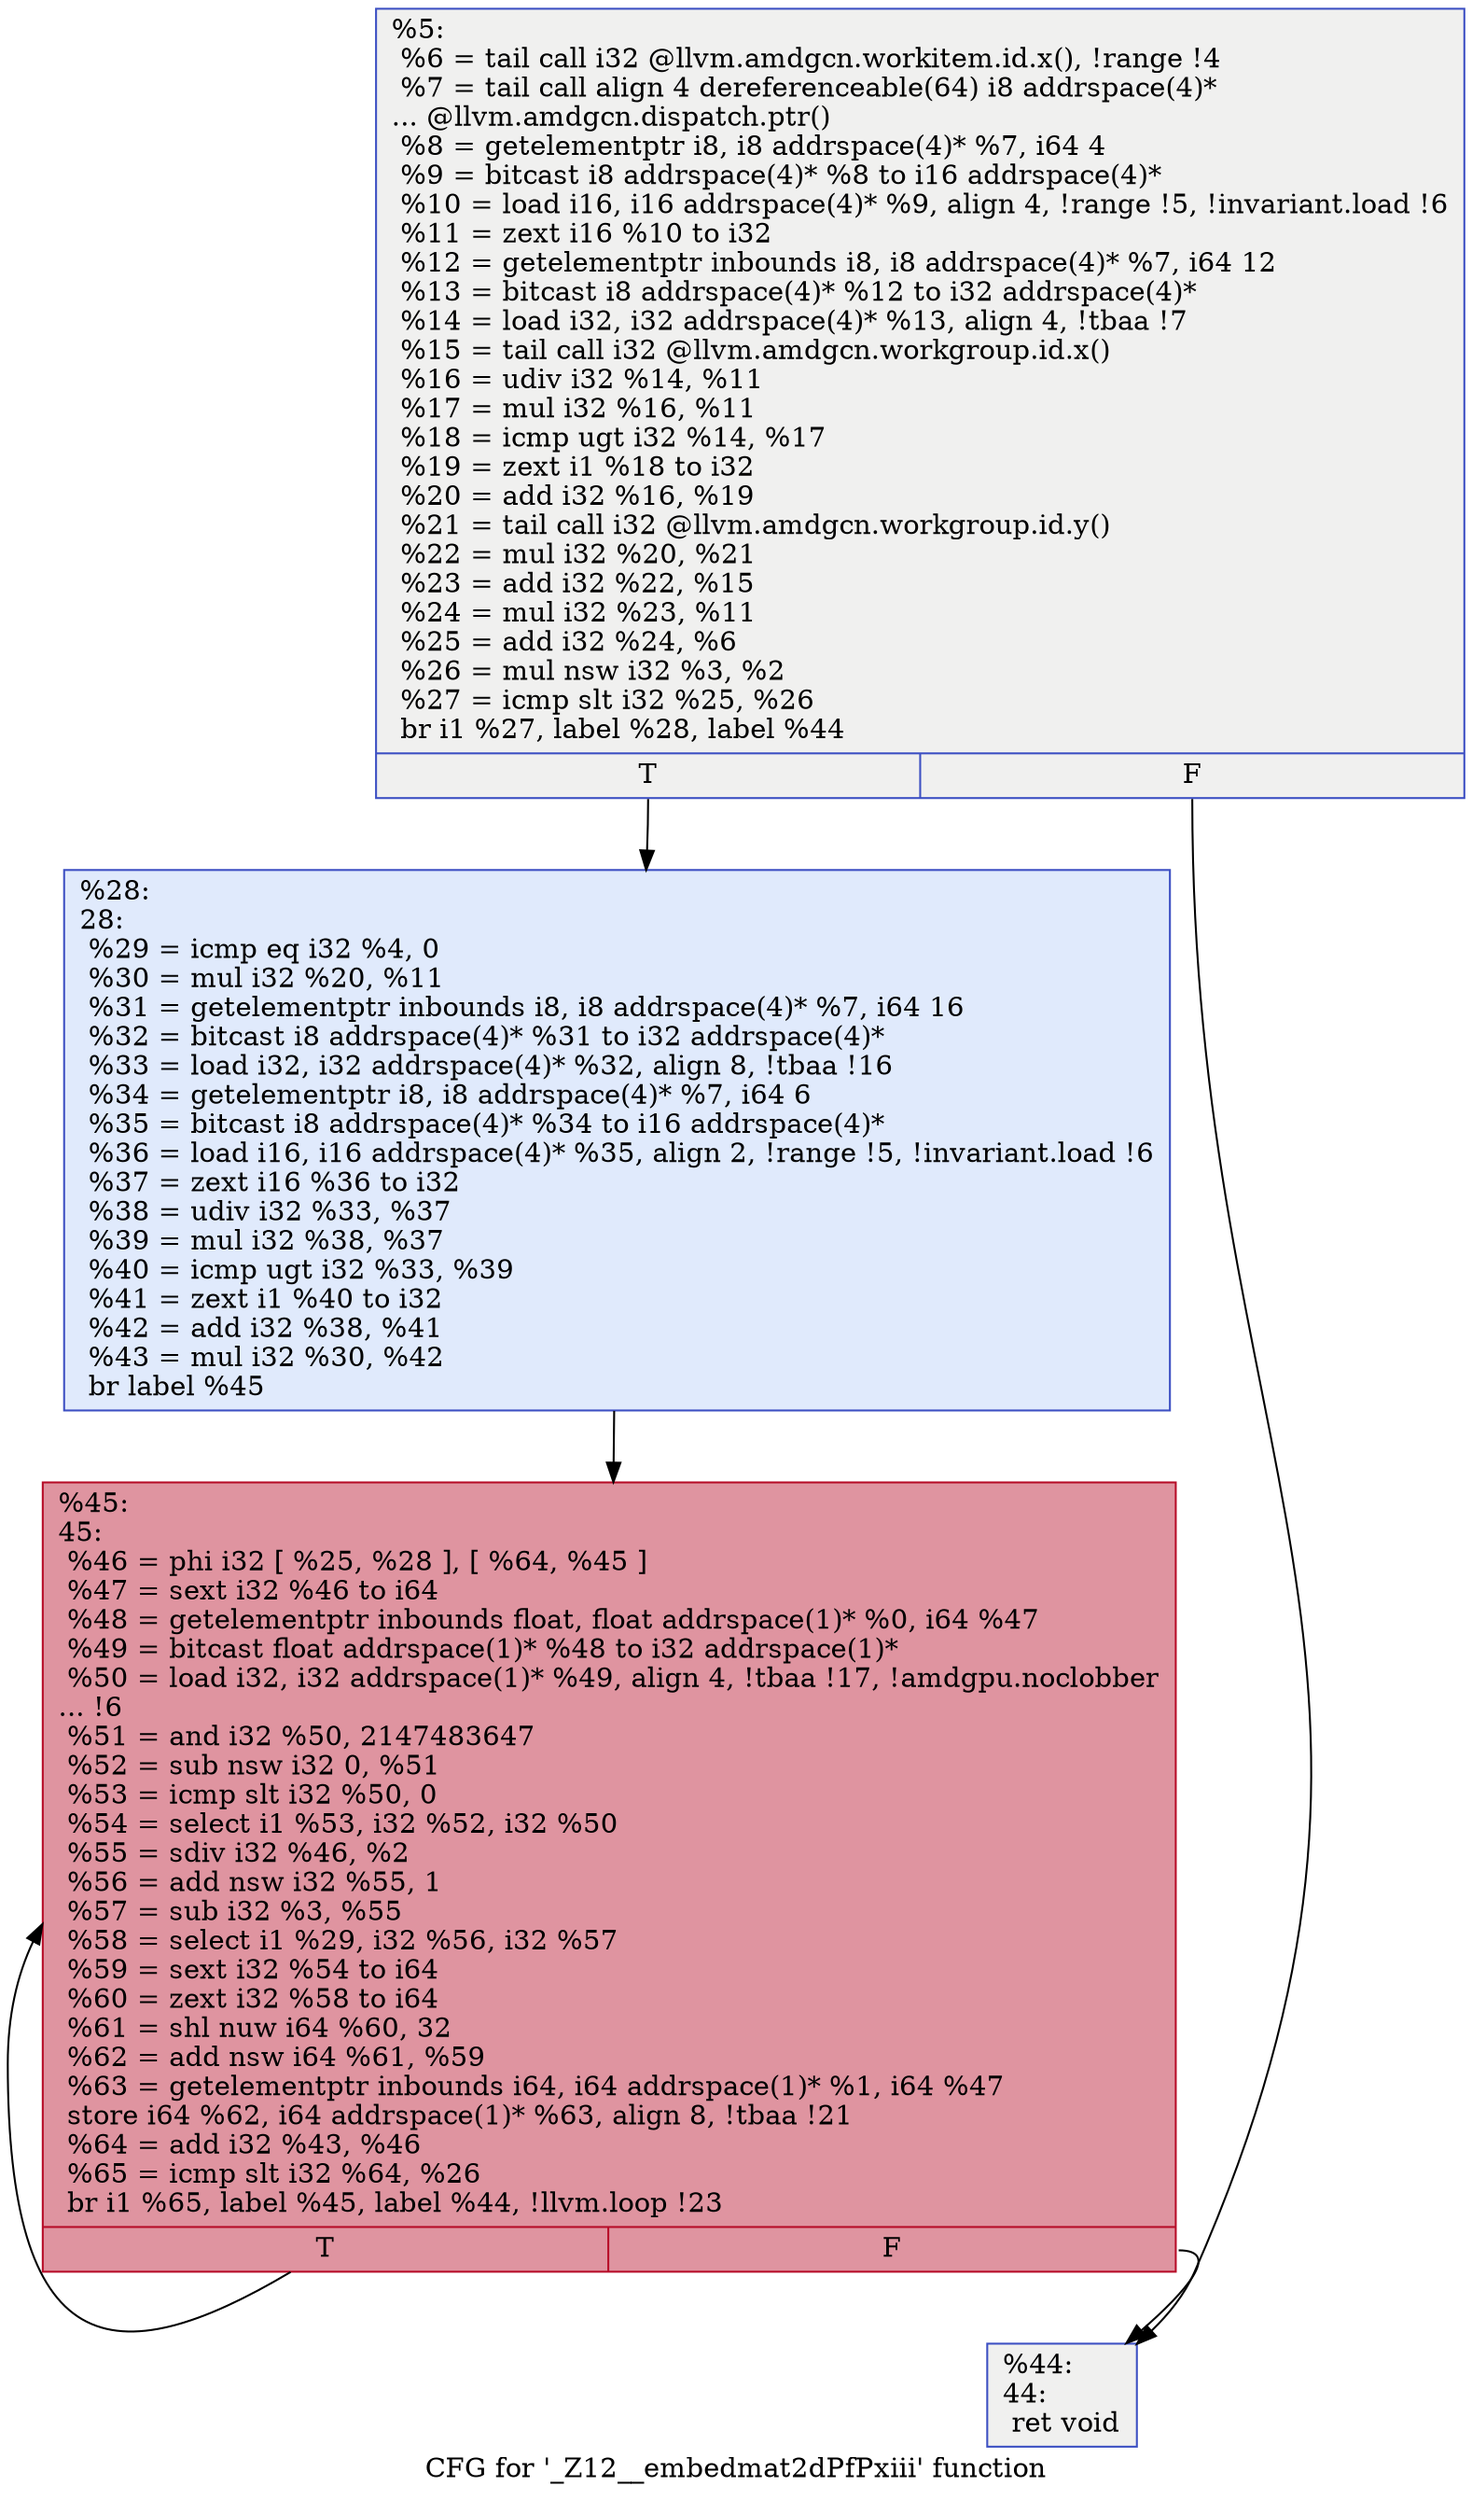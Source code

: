 digraph "CFG for '_Z12__embedmat2dPfPxiii' function" {
	label="CFG for '_Z12__embedmat2dPfPxiii' function";

	Node0x5af6a00 [shape=record,color="#3d50c3ff", style=filled, fillcolor="#dedcdb70",label="{%5:\l  %6 = tail call i32 @llvm.amdgcn.workitem.id.x(), !range !4\l  %7 = tail call align 4 dereferenceable(64) i8 addrspace(4)*\l... @llvm.amdgcn.dispatch.ptr()\l  %8 = getelementptr i8, i8 addrspace(4)* %7, i64 4\l  %9 = bitcast i8 addrspace(4)* %8 to i16 addrspace(4)*\l  %10 = load i16, i16 addrspace(4)* %9, align 4, !range !5, !invariant.load !6\l  %11 = zext i16 %10 to i32\l  %12 = getelementptr inbounds i8, i8 addrspace(4)* %7, i64 12\l  %13 = bitcast i8 addrspace(4)* %12 to i32 addrspace(4)*\l  %14 = load i32, i32 addrspace(4)* %13, align 4, !tbaa !7\l  %15 = tail call i32 @llvm.amdgcn.workgroup.id.x()\l  %16 = udiv i32 %14, %11\l  %17 = mul i32 %16, %11\l  %18 = icmp ugt i32 %14, %17\l  %19 = zext i1 %18 to i32\l  %20 = add i32 %16, %19\l  %21 = tail call i32 @llvm.amdgcn.workgroup.id.y()\l  %22 = mul i32 %20, %21\l  %23 = add i32 %22, %15\l  %24 = mul i32 %23, %11\l  %25 = add i32 %24, %6\l  %26 = mul nsw i32 %3, %2\l  %27 = icmp slt i32 %25, %26\l  br i1 %27, label %28, label %44\l|{<s0>T|<s1>F}}"];
	Node0x5af6a00:s0 -> Node0x5af9230;
	Node0x5af6a00:s1 -> Node0x5af92c0;
	Node0x5af9230 [shape=record,color="#3d50c3ff", style=filled, fillcolor="#b9d0f970",label="{%28:\l28:                                               \l  %29 = icmp eq i32 %4, 0\l  %30 = mul i32 %20, %11\l  %31 = getelementptr inbounds i8, i8 addrspace(4)* %7, i64 16\l  %32 = bitcast i8 addrspace(4)* %31 to i32 addrspace(4)*\l  %33 = load i32, i32 addrspace(4)* %32, align 8, !tbaa !16\l  %34 = getelementptr i8, i8 addrspace(4)* %7, i64 6\l  %35 = bitcast i8 addrspace(4)* %34 to i16 addrspace(4)*\l  %36 = load i16, i16 addrspace(4)* %35, align 2, !range !5, !invariant.load !6\l  %37 = zext i16 %36 to i32\l  %38 = udiv i32 %33, %37\l  %39 = mul i32 %38, %37\l  %40 = icmp ugt i32 %33, %39\l  %41 = zext i1 %40 to i32\l  %42 = add i32 %38, %41\l  %43 = mul i32 %30, %42\l  br label %45\l}"];
	Node0x5af9230 -> Node0x5afab60;
	Node0x5af92c0 [shape=record,color="#3d50c3ff", style=filled, fillcolor="#dedcdb70",label="{%44:\l44:                                               \l  ret void\l}"];
	Node0x5afab60 [shape=record,color="#b70d28ff", style=filled, fillcolor="#b70d2870",label="{%45:\l45:                                               \l  %46 = phi i32 [ %25, %28 ], [ %64, %45 ]\l  %47 = sext i32 %46 to i64\l  %48 = getelementptr inbounds float, float addrspace(1)* %0, i64 %47\l  %49 = bitcast float addrspace(1)* %48 to i32 addrspace(1)*\l  %50 = load i32, i32 addrspace(1)* %49, align 4, !tbaa !17, !amdgpu.noclobber\l... !6\l  %51 = and i32 %50, 2147483647\l  %52 = sub nsw i32 0, %51\l  %53 = icmp slt i32 %50, 0\l  %54 = select i1 %53, i32 %52, i32 %50\l  %55 = sdiv i32 %46, %2\l  %56 = add nsw i32 %55, 1\l  %57 = sub i32 %3, %55\l  %58 = select i1 %29, i32 %56, i32 %57\l  %59 = sext i32 %54 to i64\l  %60 = zext i32 %58 to i64\l  %61 = shl nuw i64 %60, 32\l  %62 = add nsw i64 %61, %59\l  %63 = getelementptr inbounds i64, i64 addrspace(1)* %1, i64 %47\l  store i64 %62, i64 addrspace(1)* %63, align 8, !tbaa !21\l  %64 = add i32 %43, %46\l  %65 = icmp slt i32 %64, %26\l  br i1 %65, label %45, label %44, !llvm.loop !23\l|{<s0>T|<s1>F}}"];
	Node0x5afab60:s0 -> Node0x5afab60;
	Node0x5afab60:s1 -> Node0x5af92c0;
}
